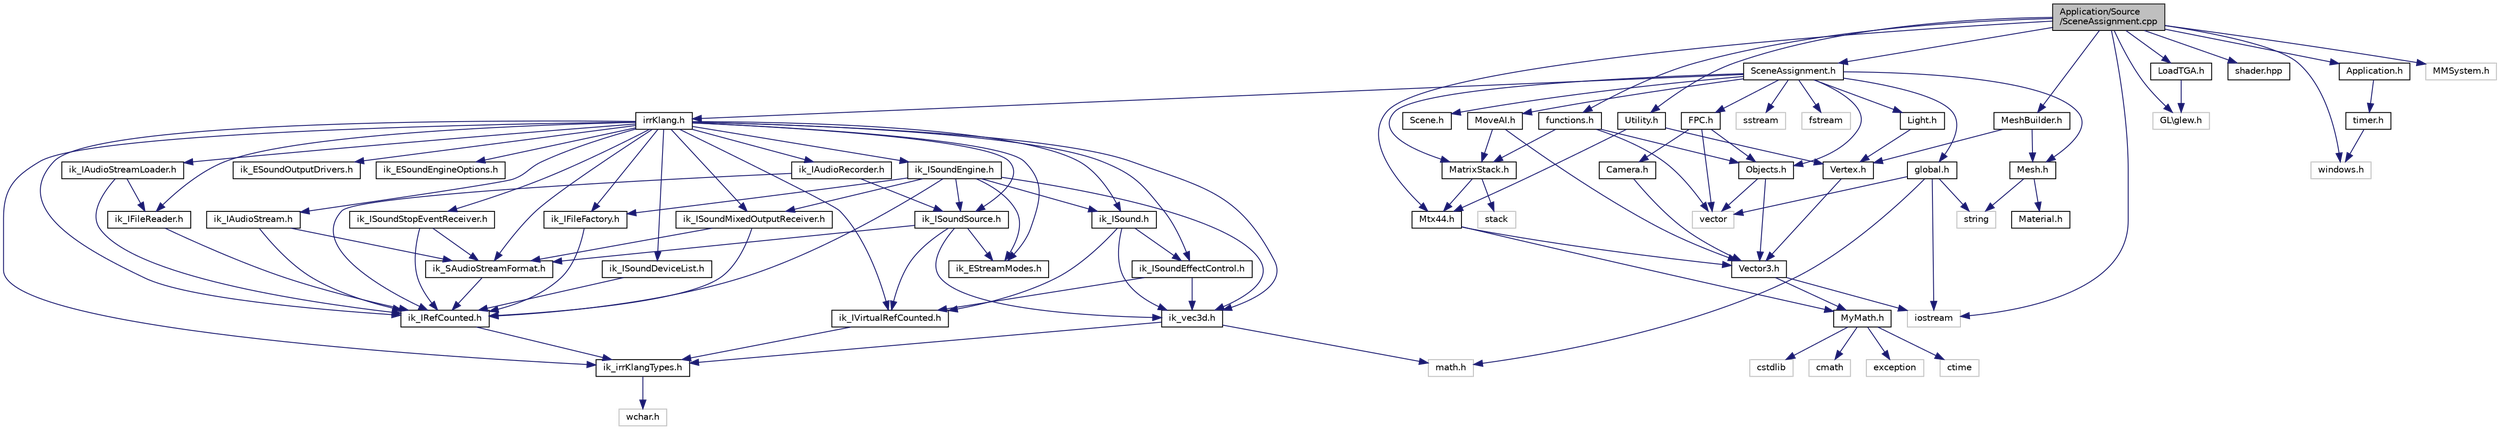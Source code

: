 digraph "Application/Source/SceneAssignment.cpp"
{
  bgcolor="transparent";
  edge [fontname="Helvetica",fontsize="10",labelfontname="Helvetica",labelfontsize="10"];
  node [fontname="Helvetica",fontsize="10",shape=record];
  Node1 [label="Application/Source\l/SceneAssignment.cpp",height=0.2,width=0.4,color="black", fillcolor="grey75", style="filled", fontcolor="black"];
  Node1 -> Node2 [color="midnightblue",fontsize="10",style="solid",fontname="Helvetica"];
  Node2 [label="iostream",height=0.2,width=0.4,color="grey75"];
  Node1 -> Node3 [color="midnightblue",fontsize="10",style="solid",fontname="Helvetica"];
  Node3 [label="SceneAssignment.h",height=0.2,width=0.4,color="black",URL="$SceneAssignment_8h.html",tooltip="Logic and asthetics of application. "];
  Node3 -> Node4 [color="midnightblue",fontsize="10",style="solid",fontname="Helvetica"];
  Node4 [label="Scene.h",height=0.2,width=0.4,color="black",URL="$Scene_8h.html",tooltip="Scene Renderer. "];
  Node3 -> Node5 [color="midnightblue",fontsize="10",style="solid",fontname="Helvetica"];
  Node5 [label="Mesh.h",height=0.2,width=0.4,color="black",URL="$Mesh_8h.html"];
  Node5 -> Node6 [color="midnightblue",fontsize="10",style="solid",fontname="Helvetica"];
  Node6 [label="string",height=0.2,width=0.4,color="grey75"];
  Node5 -> Node7 [color="midnightblue",fontsize="10",style="solid",fontname="Helvetica"];
  Node7 [label="Material.h",height=0.2,width=0.4,color="black",URL="$Material_8h.html",tooltip="Material codes to calculate light behavior. "];
  Node3 -> Node8 [color="midnightblue",fontsize="10",style="solid",fontname="Helvetica"];
  Node8 [label="MatrixStack.h",height=0.2,width=0.4,color="black",URL="$MatrixStack_8h.html",tooltip="Matrix Stack to replace openGL math function. "];
  Node8 -> Node9 [color="midnightblue",fontsize="10",style="solid",fontname="Helvetica"];
  Node9 [label="stack",height=0.2,width=0.4,color="grey75"];
  Node8 -> Node10 [color="midnightblue",fontsize="10",style="solid",fontname="Helvetica"];
  Node10 [label="Mtx44.h",height=0.2,width=0.4,color="black",URL="$Mtx44_8h.html",tooltip="Matrix 4 by 4 use for affine transformation. "];
  Node10 -> Node11 [color="midnightblue",fontsize="10",style="solid",fontname="Helvetica"];
  Node11 [label="MyMath.h",height=0.2,width=0.4,color="black",URL="$MyMath_8h.html",tooltip="Header file for math helper functions. "];
  Node11 -> Node12 [color="midnightblue",fontsize="10",style="solid",fontname="Helvetica"];
  Node12 [label="cmath",height=0.2,width=0.4,color="grey75"];
  Node11 -> Node13 [color="midnightblue",fontsize="10",style="solid",fontname="Helvetica"];
  Node13 [label="exception",height=0.2,width=0.4,color="grey75"];
  Node11 -> Node14 [color="midnightblue",fontsize="10",style="solid",fontname="Helvetica"];
  Node14 [label="ctime",height=0.2,width=0.4,color="grey75"];
  Node11 -> Node15 [color="midnightblue",fontsize="10",style="solid",fontname="Helvetica"];
  Node15 [label="cstdlib",height=0.2,width=0.4,color="grey75"];
  Node10 -> Node16 [color="midnightblue",fontsize="10",style="solid",fontname="Helvetica"];
  Node16 [label="Vector3.h",height=0.2,width=0.4,color="black",URL="$Vector3_8h.html",tooltip="Struct to define a 3D vector. "];
  Node16 -> Node11 [color="midnightblue",fontsize="10",style="solid",fontname="Helvetica"];
  Node16 -> Node2 [color="midnightblue",fontsize="10",style="solid",fontname="Helvetica"];
  Node3 -> Node17 [color="midnightblue",fontsize="10",style="solid",fontname="Helvetica"];
  Node17 [label="Light.h",height=0.2,width=0.4,color="black",URL="$Light_8h.html",tooltip="Light behaviour, refined by Wei Heng. "];
  Node17 -> Node18 [color="midnightblue",fontsize="10",style="solid",fontname="Helvetica"];
  Node18 [label="Vertex.h",height=0.2,width=0.4,color="black",URL="$Vertex_8h.html",tooltip="Position, Color, TexCoord, Vertex structures are here. "];
  Node18 -> Node16 [color="midnightblue",fontsize="10",style="solid",fontname="Helvetica"];
  Node3 -> Node19 [color="midnightblue",fontsize="10",style="solid",fontname="Helvetica"];
  Node19 [label="global.h",height=0.2,width=0.4,color="black",URL="$global_8h.html",tooltip="Libraries used by all .cpp files. "];
  Node19 -> Node2 [color="midnightblue",fontsize="10",style="solid",fontname="Helvetica"];
  Node19 -> Node6 [color="midnightblue",fontsize="10",style="solid",fontname="Helvetica"];
  Node19 -> Node20 [color="midnightblue",fontsize="10",style="solid",fontname="Helvetica"];
  Node20 [label="math.h",height=0.2,width=0.4,color="grey75"];
  Node19 -> Node21 [color="midnightblue",fontsize="10",style="solid",fontname="Helvetica"];
  Node21 [label="vector",height=0.2,width=0.4,color="grey75"];
  Node3 -> Node22 [color="midnightblue",fontsize="10",style="solid",fontname="Helvetica"];
  Node22 [label="FPC.h",height=0.2,width=0.4,color="black",URL="$FPC_8h.html",tooltip="First Person Camera with Mouse control. "];
  Node22 -> Node23 [color="midnightblue",fontsize="10",style="solid",fontname="Helvetica"];
  Node23 [label="Camera.h",height=0.2,width=0.4,color="black",URL="$Camera_8h.html",tooltip="Basic camera codes. "];
  Node23 -> Node16 [color="midnightblue",fontsize="10",style="solid",fontname="Helvetica"];
  Node22 -> Node21 [color="midnightblue",fontsize="10",style="solid",fontname="Helvetica"];
  Node22 -> Node24 [color="midnightblue",fontsize="10",style="solid",fontname="Helvetica"];
  Node24 [label="Objects.h",height=0.2,width=0.4,color="black",URL="$Objects_8h.html",tooltip="Track objects in the application. "];
  Node24 -> Node16 [color="midnightblue",fontsize="10",style="solid",fontname="Helvetica"];
  Node24 -> Node21 [color="midnightblue",fontsize="10",style="solid",fontname="Helvetica"];
  Node3 -> Node24 [color="midnightblue",fontsize="10",style="solid",fontname="Helvetica"];
  Node3 -> Node25 [color="midnightblue",fontsize="10",style="solid",fontname="Helvetica"];
  Node25 [label="MoveAI.h",height=0.2,width=0.4,color="black",URL="$MoveAI_8h.html",tooltip="Movement of NPCs. "];
  Node25 -> Node8 [color="midnightblue",fontsize="10",style="solid",fontname="Helvetica"];
  Node25 -> Node16 [color="midnightblue",fontsize="10",style="solid",fontname="Helvetica"];
  Node3 -> Node26 [color="midnightblue",fontsize="10",style="solid",fontname="Helvetica"];
  Node26 [label="sstream",height=0.2,width=0.4,color="grey75"];
  Node3 -> Node27 [color="midnightblue",fontsize="10",style="solid",fontname="Helvetica"];
  Node27 [label="fstream",height=0.2,width=0.4,color="grey75"];
  Node3 -> Node28 [color="midnightblue",fontsize="10",style="solid",fontname="Helvetica"];
  Node28 [label="irrKlang.h",height=0.2,width=0.4,color="black",URL="$irrKlang_8h.html",tooltip="Main header file of the irrKlang sound library, the only file needed to include. "];
  Node28 -> Node29 [color="midnightblue",fontsize="10",style="solid",fontname="Helvetica"];
  Node29 [label="ik_irrKlangTypes.h",height=0.2,width=0.4,color="black",URL="$ik__irrKlangTypes_8h.html"];
  Node29 -> Node30 [color="midnightblue",fontsize="10",style="solid",fontname="Helvetica"];
  Node30 [label="wchar.h",height=0.2,width=0.4,color="grey75"];
  Node28 -> Node31 [color="midnightblue",fontsize="10",style="solid",fontname="Helvetica"];
  Node31 [label="ik_vec3d.h",height=0.2,width=0.4,color="black",URL="$ik__vec3d_8h.html"];
  Node31 -> Node20 [color="midnightblue",fontsize="10",style="solid",fontname="Helvetica"];
  Node31 -> Node29 [color="midnightblue",fontsize="10",style="solid",fontname="Helvetica"];
  Node28 -> Node32 [color="midnightblue",fontsize="10",style="solid",fontname="Helvetica"];
  Node32 [label="ik_IRefCounted.h",height=0.2,width=0.4,color="black",URL="$ik__IRefCounted_8h.html"];
  Node32 -> Node29 [color="midnightblue",fontsize="10",style="solid",fontname="Helvetica"];
  Node28 -> Node33 [color="midnightblue",fontsize="10",style="solid",fontname="Helvetica"];
  Node33 [label="ik_IVirtualRefCounted.h",height=0.2,width=0.4,color="black",URL="$ik__IVirtualRefCounted_8h.html"];
  Node33 -> Node29 [color="midnightblue",fontsize="10",style="solid",fontname="Helvetica"];
  Node28 -> Node34 [color="midnightblue",fontsize="10",style="solid",fontname="Helvetica"];
  Node34 [label="ik_ESoundOutputDrivers.h",height=0.2,width=0.4,color="black",URL="$ik__ESoundOutputDrivers_8h.html"];
  Node28 -> Node35 [color="midnightblue",fontsize="10",style="solid",fontname="Helvetica"];
  Node35 [label="ik_ESoundEngineOptions.h",height=0.2,width=0.4,color="black",URL="$ik__ESoundEngineOptions_8h.html"];
  Node28 -> Node36 [color="midnightblue",fontsize="10",style="solid",fontname="Helvetica"];
  Node36 [label="ik_EStreamModes.h",height=0.2,width=0.4,color="black",URL="$ik__EStreamModes_8h.html"];
  Node28 -> Node37 [color="midnightblue",fontsize="10",style="solid",fontname="Helvetica"];
  Node37 [label="ik_SAudioStreamFormat.h",height=0.2,width=0.4,color="black",URL="$ik__SAudioStreamFormat_8h.html"];
  Node37 -> Node32 [color="midnightblue",fontsize="10",style="solid",fontname="Helvetica"];
  Node28 -> Node38 [color="midnightblue",fontsize="10",style="solid",fontname="Helvetica"];
  Node38 [label="ik_ISoundEngine.h",height=0.2,width=0.4,color="black",URL="$ik__ISoundEngine_8h.html"];
  Node38 -> Node32 [color="midnightblue",fontsize="10",style="solid",fontname="Helvetica"];
  Node38 -> Node31 [color="midnightblue",fontsize="10",style="solid",fontname="Helvetica"];
  Node38 -> Node39 [color="midnightblue",fontsize="10",style="solid",fontname="Helvetica"];
  Node39 [label="ik_ISoundSource.h",height=0.2,width=0.4,color="black",URL="$ik__ISoundSource_8h.html"];
  Node39 -> Node33 [color="midnightblue",fontsize="10",style="solid",fontname="Helvetica"];
  Node39 -> Node31 [color="midnightblue",fontsize="10",style="solid",fontname="Helvetica"];
  Node39 -> Node36 [color="midnightblue",fontsize="10",style="solid",fontname="Helvetica"];
  Node39 -> Node37 [color="midnightblue",fontsize="10",style="solid",fontname="Helvetica"];
  Node38 -> Node40 [color="midnightblue",fontsize="10",style="solid",fontname="Helvetica"];
  Node40 [label="ik_ISound.h",height=0.2,width=0.4,color="black",URL="$ik__ISound_8h.html"];
  Node40 -> Node33 [color="midnightblue",fontsize="10",style="solid",fontname="Helvetica"];
  Node40 -> Node41 [color="midnightblue",fontsize="10",style="solid",fontname="Helvetica"];
  Node41 [label="ik_ISoundEffectControl.h",height=0.2,width=0.4,color="black",URL="$ik__ISoundEffectControl_8h.html"];
  Node41 -> Node33 [color="midnightblue",fontsize="10",style="solid",fontname="Helvetica"];
  Node41 -> Node31 [color="midnightblue",fontsize="10",style="solid",fontname="Helvetica"];
  Node40 -> Node31 [color="midnightblue",fontsize="10",style="solid",fontname="Helvetica"];
  Node38 -> Node36 [color="midnightblue",fontsize="10",style="solid",fontname="Helvetica"];
  Node38 -> Node42 [color="midnightblue",fontsize="10",style="solid",fontname="Helvetica"];
  Node42 [label="ik_IFileFactory.h",height=0.2,width=0.4,color="black",URL="$ik__IFileFactory_8h.html"];
  Node42 -> Node32 [color="midnightblue",fontsize="10",style="solid",fontname="Helvetica"];
  Node38 -> Node43 [color="midnightblue",fontsize="10",style="solid",fontname="Helvetica"];
  Node43 [label="ik_ISoundMixedOutputReceiver.h",height=0.2,width=0.4,color="black",URL="$ik__ISoundMixedOutputReceiver_8h.html"];
  Node43 -> Node32 [color="midnightblue",fontsize="10",style="solid",fontname="Helvetica"];
  Node43 -> Node37 [color="midnightblue",fontsize="10",style="solid",fontname="Helvetica"];
  Node28 -> Node39 [color="midnightblue",fontsize="10",style="solid",fontname="Helvetica"];
  Node28 -> Node40 [color="midnightblue",fontsize="10",style="solid",fontname="Helvetica"];
  Node28 -> Node44 [color="midnightblue",fontsize="10",style="solid",fontname="Helvetica"];
  Node44 [label="ik_IAudioStream.h",height=0.2,width=0.4,color="black",URL="$ik__IAudioStream_8h.html"];
  Node44 -> Node32 [color="midnightblue",fontsize="10",style="solid",fontname="Helvetica"];
  Node44 -> Node37 [color="midnightblue",fontsize="10",style="solid",fontname="Helvetica"];
  Node28 -> Node45 [color="midnightblue",fontsize="10",style="solid",fontname="Helvetica"];
  Node45 [label="ik_IAudioStreamLoader.h",height=0.2,width=0.4,color="black",URL="$ik__IAudioStreamLoader_8h.html"];
  Node45 -> Node32 [color="midnightblue",fontsize="10",style="solid",fontname="Helvetica"];
  Node45 -> Node46 [color="midnightblue",fontsize="10",style="solid",fontname="Helvetica"];
  Node46 [label="ik_IFileReader.h",height=0.2,width=0.4,color="black",URL="$ik__IFileReader_8h.html"];
  Node46 -> Node32 [color="midnightblue",fontsize="10",style="solid",fontname="Helvetica"];
  Node28 -> Node41 [color="midnightblue",fontsize="10",style="solid",fontname="Helvetica"];
  Node28 -> Node47 [color="midnightblue",fontsize="10",style="solid",fontname="Helvetica"];
  Node47 [label="ik_ISoundStopEventReceiver.h",height=0.2,width=0.4,color="black",URL="$ik__ISoundStopEventReceiver_8h.html"];
  Node47 -> Node32 [color="midnightblue",fontsize="10",style="solid",fontname="Helvetica"];
  Node47 -> Node37 [color="midnightblue",fontsize="10",style="solid",fontname="Helvetica"];
  Node28 -> Node42 [color="midnightblue",fontsize="10",style="solid",fontname="Helvetica"];
  Node28 -> Node46 [color="midnightblue",fontsize="10",style="solid",fontname="Helvetica"];
  Node28 -> Node48 [color="midnightblue",fontsize="10",style="solid",fontname="Helvetica"];
  Node48 [label="ik_ISoundDeviceList.h",height=0.2,width=0.4,color="black",URL="$ik__ISoundDeviceList_8h.html"];
  Node48 -> Node32 [color="midnightblue",fontsize="10",style="solid",fontname="Helvetica"];
  Node28 -> Node49 [color="midnightblue",fontsize="10",style="solid",fontname="Helvetica"];
  Node49 [label="ik_IAudioRecorder.h",height=0.2,width=0.4,color="black",URL="$ik__IAudioRecorder_8h.html"];
  Node49 -> Node32 [color="midnightblue",fontsize="10",style="solid",fontname="Helvetica"];
  Node49 -> Node39 [color="midnightblue",fontsize="10",style="solid",fontname="Helvetica"];
  Node28 -> Node43 [color="midnightblue",fontsize="10",style="solid",fontname="Helvetica"];
  Node1 -> Node50 [color="midnightblue",fontsize="10",style="solid",fontname="Helvetica"];
  Node50 [label="LoadTGA.h",height=0.2,width=0.4,color="black",URL="$LoadTGA_8h.html",tooltip="Load TGA files for textures. "];
  Node50 -> Node51 [color="midnightblue",fontsize="10",style="solid",fontname="Helvetica"];
  Node51 [label="GL\\glew.h",height=0.2,width=0.4,color="grey75"];
  Node1 -> Node51 [color="midnightblue",fontsize="10",style="solid",fontname="Helvetica"];
  Node1 -> Node52 [color="midnightblue",fontsize="10",style="solid",fontname="Helvetica"];
  Node52 [label="shader.hpp",height=0.2,width=0.4,color="black",URL="$shader_8hpp.html"];
  Node1 -> Node10 [color="midnightblue",fontsize="10",style="solid",fontname="Helvetica"];
  Node1 -> Node53 [color="midnightblue",fontsize="10",style="solid",fontname="Helvetica"];
  Node53 [label="Application.h",height=0.2,width=0.4,color="black",URL="$Application_8h.html",tooltip="Run the application here. Modified by Wei Heng. "];
  Node53 -> Node54 [color="midnightblue",fontsize="10",style="solid",fontname="Helvetica"];
  Node54 [label="timer.h",height=0.2,width=0.4,color="black",URL="$timer_8h.html",tooltip="Timer-related codes. "];
  Node54 -> Node55 [color="midnightblue",fontsize="10",style="solid",fontname="Helvetica"];
  Node55 [label="windows.h",height=0.2,width=0.4,color="grey75"];
  Node1 -> Node56 [color="midnightblue",fontsize="10",style="solid",fontname="Helvetica"];
  Node56 [label="MeshBuilder.h",height=0.2,width=0.4,color="black",URL="$MeshBuilder_8h.html",tooltip="Build meshes for rendering. "];
  Node56 -> Node5 [color="midnightblue",fontsize="10",style="solid",fontname="Helvetica"];
  Node56 -> Node18 [color="midnightblue",fontsize="10",style="solid",fontname="Helvetica"];
  Node1 -> Node57 [color="midnightblue",fontsize="10",style="solid",fontname="Helvetica"];
  Node57 [label="Utility.h",height=0.2,width=0.4,color="black",URL="$Utility_8h.html",tooltip="Calculate matrices. "];
  Node57 -> Node10 [color="midnightblue",fontsize="10",style="solid",fontname="Helvetica"];
  Node57 -> Node18 [color="midnightblue",fontsize="10",style="solid",fontname="Helvetica"];
  Node1 -> Node58 [color="midnightblue",fontsize="10",style="solid",fontname="Helvetica"];
  Node58 [label="functions.h",height=0.2,width=0.4,color="black",URL="$functions_8h.html",tooltip="Collision detection for application. "];
  Node58 -> Node21 [color="midnightblue",fontsize="10",style="solid",fontname="Helvetica"];
  Node58 -> Node8 [color="midnightblue",fontsize="10",style="solid",fontname="Helvetica"];
  Node58 -> Node24 [color="midnightblue",fontsize="10",style="solid",fontname="Helvetica"];
  Node1 -> Node55 [color="midnightblue",fontsize="10",style="solid",fontname="Helvetica"];
  Node1 -> Node59 [color="midnightblue",fontsize="10",style="solid",fontname="Helvetica"];
  Node59 [label="MMSystem.h",height=0.2,width=0.4,color="grey75"];
}
